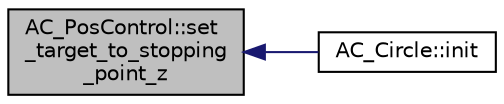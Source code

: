 digraph "AC_PosControl::set_target_to_stopping_point_z"
{
 // INTERACTIVE_SVG=YES
  edge [fontname="Helvetica",fontsize="10",labelfontname="Helvetica",labelfontsize="10"];
  node [fontname="Helvetica",fontsize="10",shape=record];
  rankdir="LR";
  Node1 [label="AC_PosControl::set\l_target_to_stopping\l_point_z",height=0.2,width=0.4,color="black", fillcolor="grey75", style="filled" fontcolor="black"];
  Node1 -> Node2 [dir="back",color="midnightblue",fontsize="10",style="solid",fontname="Helvetica"];
  Node2 [label="AC_Circle::init",height=0.2,width=0.4,color="black", fillcolor="white", style="filled",URL="$classAC__Circle.html#aeecf8efd6d546820ee831e749935df8b"];
}
